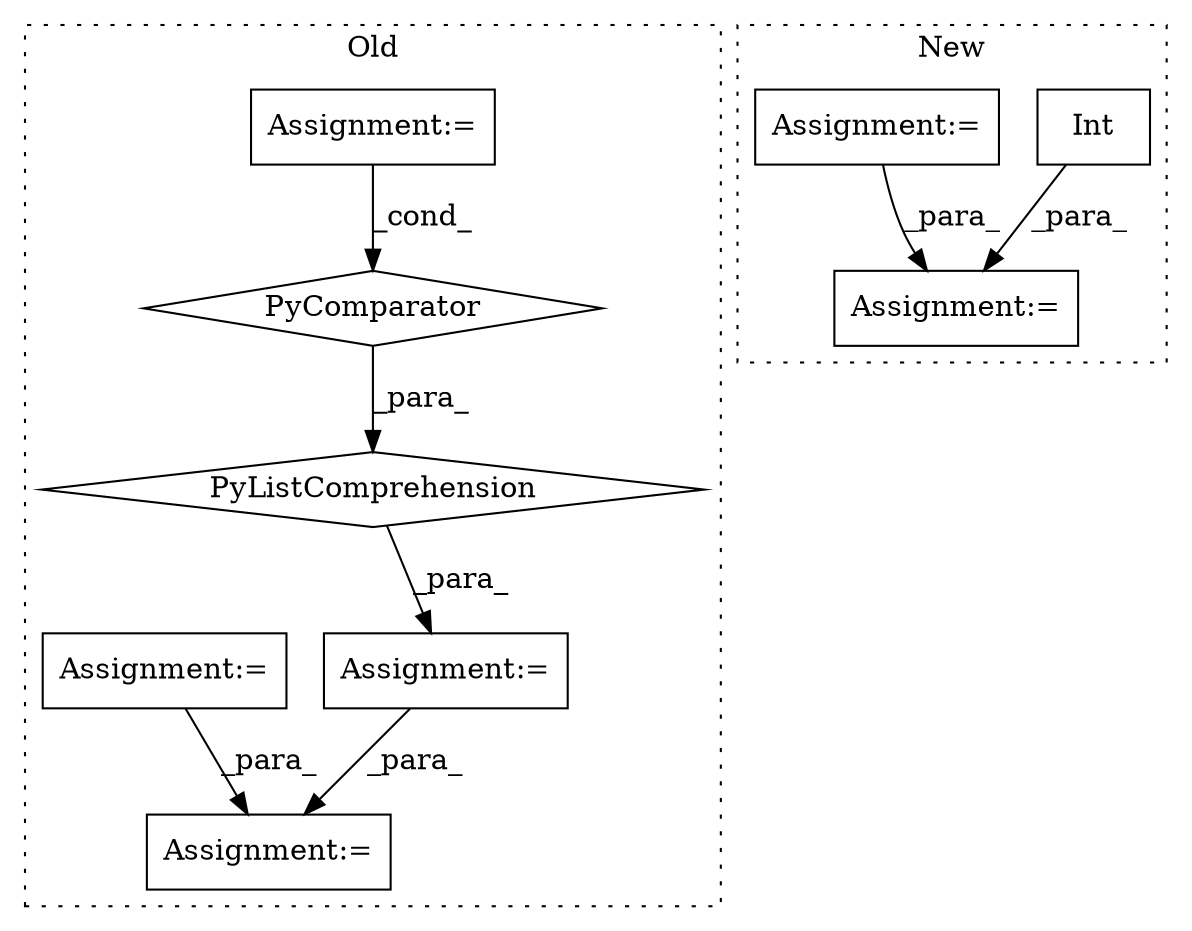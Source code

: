 digraph G {
subgraph cluster0 {
1 [label="PyComparator" a="113" s="972" l="45" shape="diamond"];
3 [label="PyListComprehension" a="109" s="886" l="139" shape="diamond"];
4 [label="Assignment:=" a="7" s="972" l="45" shape="box"];
5 [label="Assignment:=" a="7" s="1198" l="34" shape="box"];
7 [label="Assignment:=" a="7" s="1038" l="12" shape="box"];
8 [label="Assignment:=" a="7" s="754" l="1" shape="box"];
label = "Old";
style="dotted";
}
subgraph cluster1 {
2 [label="Int" a="32" s="709,724" l="4,1" shape="box"];
6 [label="Assignment:=" a="7" s="669" l="1" shape="box"];
9 [label="Assignment:=" a="7" s="785" l="55" shape="box"];
label = "New";
style="dotted";
}
1 -> 3 [label="_para_"];
2 -> 6 [label="_para_"];
3 -> 5 [label="_para_"];
4 -> 1 [label="_cond_"];
5 -> 7 [label="_para_"];
8 -> 7 [label="_para_"];
9 -> 6 [label="_para_"];
}